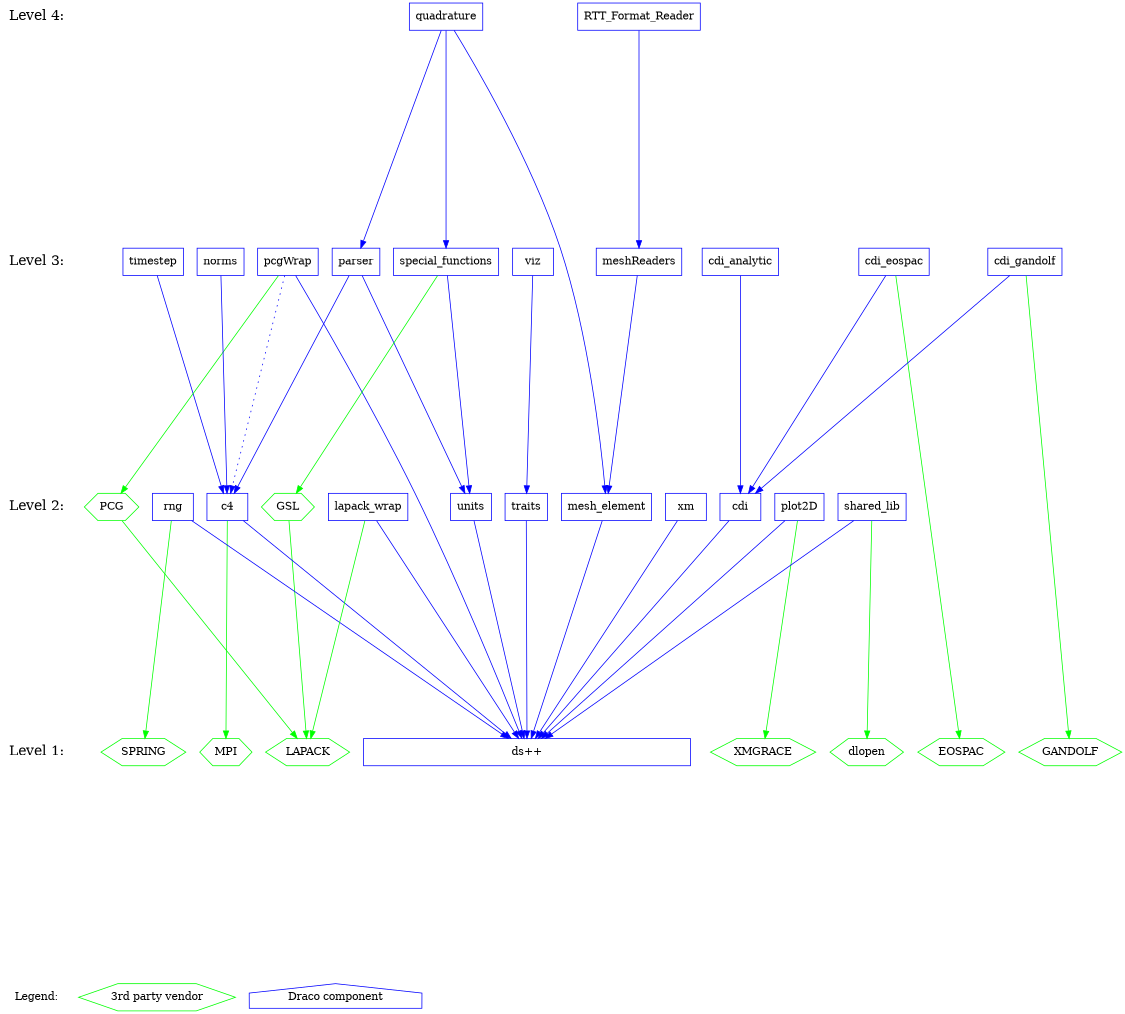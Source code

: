 digraph draco_level {
    /* graph attributes */
    center=1;
    size="7.5,10";
    ranksep=4;
    
    /* levels */
    legend [shape=plaintext, label="Legend:", fontsize=14];
    level1 [shape=plaintext, label="Level 1:", fontsize=18];
    level2 [shape=plaintext, label="Level 2:", fontsize=18];
    level3 [shape=plaintext, label="Level 3:", fontsize=18];
    level4 [shape=plaintext, label="Level 4:", fontsize=18];
/*     level5 [shape=plaintext, label="Level 5:", fontsize=18]; */
/*    level6 [shape=plaintext, label="Level 6:", fontsize=18]; */
    
    /* level6 -> level5 -> */
    level4 -> level3 -> level2 -> level1 -> legend [style=invis];
    
    /* packages */

    /* legend */
    leg_vendor [shape=box, label="3rd party vendor", color=green, shape=hexagon];
    leg_draco  [shape=box, label="Draco component",  color=blue,  shape=house ];

    /* level 1 */
    vmpi       [shape=hexagon, color=green, label="MPI"];
    vlapack    [shape=hexagon, color=green, label="LAPACK"];
    vgandolf   [shape=hexagon, color=green, label="GANDOLF"];
    veospac    [shape=hexagon, color=green, label="EOSPAC"];
    vgrace     [shape=hexagon, color=green, label="XMGRACE"];
    vspring    [shape=hexagon, color=green, label="SPRING"];
    vdlopen    [shape=hexagon, color=green, label="dlopen"];
        
    dsxx [shape=box, color=blue, label="ds++", width=6];
    
    /* level 2 */
    vgsl       [shape=hexagon, color=green, label="GSL"];
    vpcg       [shape=hexagon, color=green, label="PCG"];

    traits [shape=box, color=blue, label="traits"];
    xm     [shape=box, color=blue, label="xm"];
    c4     [shape=box, color=blue, label="c4"];
    rng    [shape=box, color=blue, label="rng"];
    units  [shape=box, color=blue, label="units"];
    cdi    [shape=box, color=blue, label="cdi"];
    meshelement [shape=box, color=blue, label="mesh_element"];
    plot   [shape=box, color=blue, label="plot2D"];
    lapack [shape=box, color=blue, label="lapack_wrap"];
    shlib  [shape=box, color=blue, label="shared_lib"];
        
    /* level 3 */
    viz      [shape=box, color=blue, label="viz"];
    timestep [shape=box, color=blue, label="timestep"];
    cdianal  [shape=box, color=blue, label="cdi_analytic"];
    cdieos   [shape=box, color=blue, label="cdi_eospac"];
    cdigan   [shape=box, color=blue, label="cdi_gandolf"];
    pcg      [shape=box, color=blue, label="pcgWrap"];
    meshread [shape=box, color=blue, label="meshReaders"];
    parser   [shape=box, color=blue, label="parser"];
    norms    [shape=box, color=blue, label="norms"];
    sf       [shape=box, color=blue, label="special_functions"];
    
    /* level 4 */
    quad        [shape=box, color=blue, label="quadrature"];
    rttread     [shape=box, color=blue, label="RTT_Format_Reader"];
    
    /* dependencies */
    {rank=same; legend leg_vendor leg_draco};
    {rank=same; level1 dsxx vlapack vmpi veospac  vgandolf vgrace vspring vdlopen };
    {rank=same; level2 shlib plot lapack traits xm c4 rng units cdi meshelement vgsl vpcg};
    {rank=same; level3 viz timestep cdianal cdieos cdigan pcg meshread parser sf};
    {rank=same; level4 rttread quad};
    
    /* draco packages */

    /* NOTE:  hidden dependencies are in comments at the end of each line.
     * For example if a package depends on c4 it implicitly depends on dsxx
     * as well.  The dependency on dsxx is not shown explicitly on the
     * graph. 
    
    /* level 2 */
    xm          -> {dsxx}        [color=blue];
    units       -> {dsxx}        [color=blue];
    traits      -> {dsxx}        [color=blue];
    c4          -> {dsxx}        [color=blue];
    c4          -> {vmpi}        [color="green"];
    rng         -> {dsxx}        [color=blue];
    rng         -> {vspring}     [color="green"];
    cdi         -> {dsxx}        [color=blue];
    meshelement -> {dsxx}        [color=blue];
    plot        -> {dsxx}        [color=blue];
    plot        -> {vgrace}      [color="green"];
    lapack      -> {dsxx}        [color=blue];
    lapack      -> {vlapack}     [color="green"];
    shlib       -> {dsxx}        [color=blue];
    shlib       -> {vdlopen}     [color="green"];
    vgsl        -> {vlapack}     [color="green"];
    vpcg        -> {vlapack}     [color="green"];
    
    /* level 3 */
    viz         -> {traits}      [color=blue];
    timestep    -> {c4}          [color=blue];
    pcg         -> {dsxx}        [color=blue];
    pcg         -> {vpcg}        [color="green"];
    pcg         -> {c4}          [color="blue" style=dotted];
    cdianal     -> {cdi}         [color=blue];
    cdieos      -> {cdi}         [color=blue];
    cdieos      -> {veospac}     [color="green"]; 
    cdigan      -> {cdi}         [color=blue]; 
    cdigan      -> {vgandolf}    [color="green"];
    meshread    -> {meshelement} [color=blue];
    parser      -> {c4 units}    [color=blue];
    norms       -> {c4}          [color=blue];
    sf          -> {units}       [color=blue];
    sf          -> {vgsl}        [color="green"];

    /* level 4 */
    quad        -> {sf meshelement parser} [color=blue];
    rttread     -> {meshread}               [color=blue];

}

